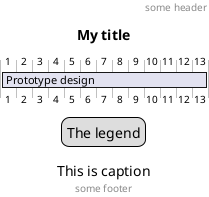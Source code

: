 @startgantt
header some header
footer some footer
title My title
[Prototype design] lasts 13 days
legend
	The legend
end legend
caption This is caption
@endgantt
